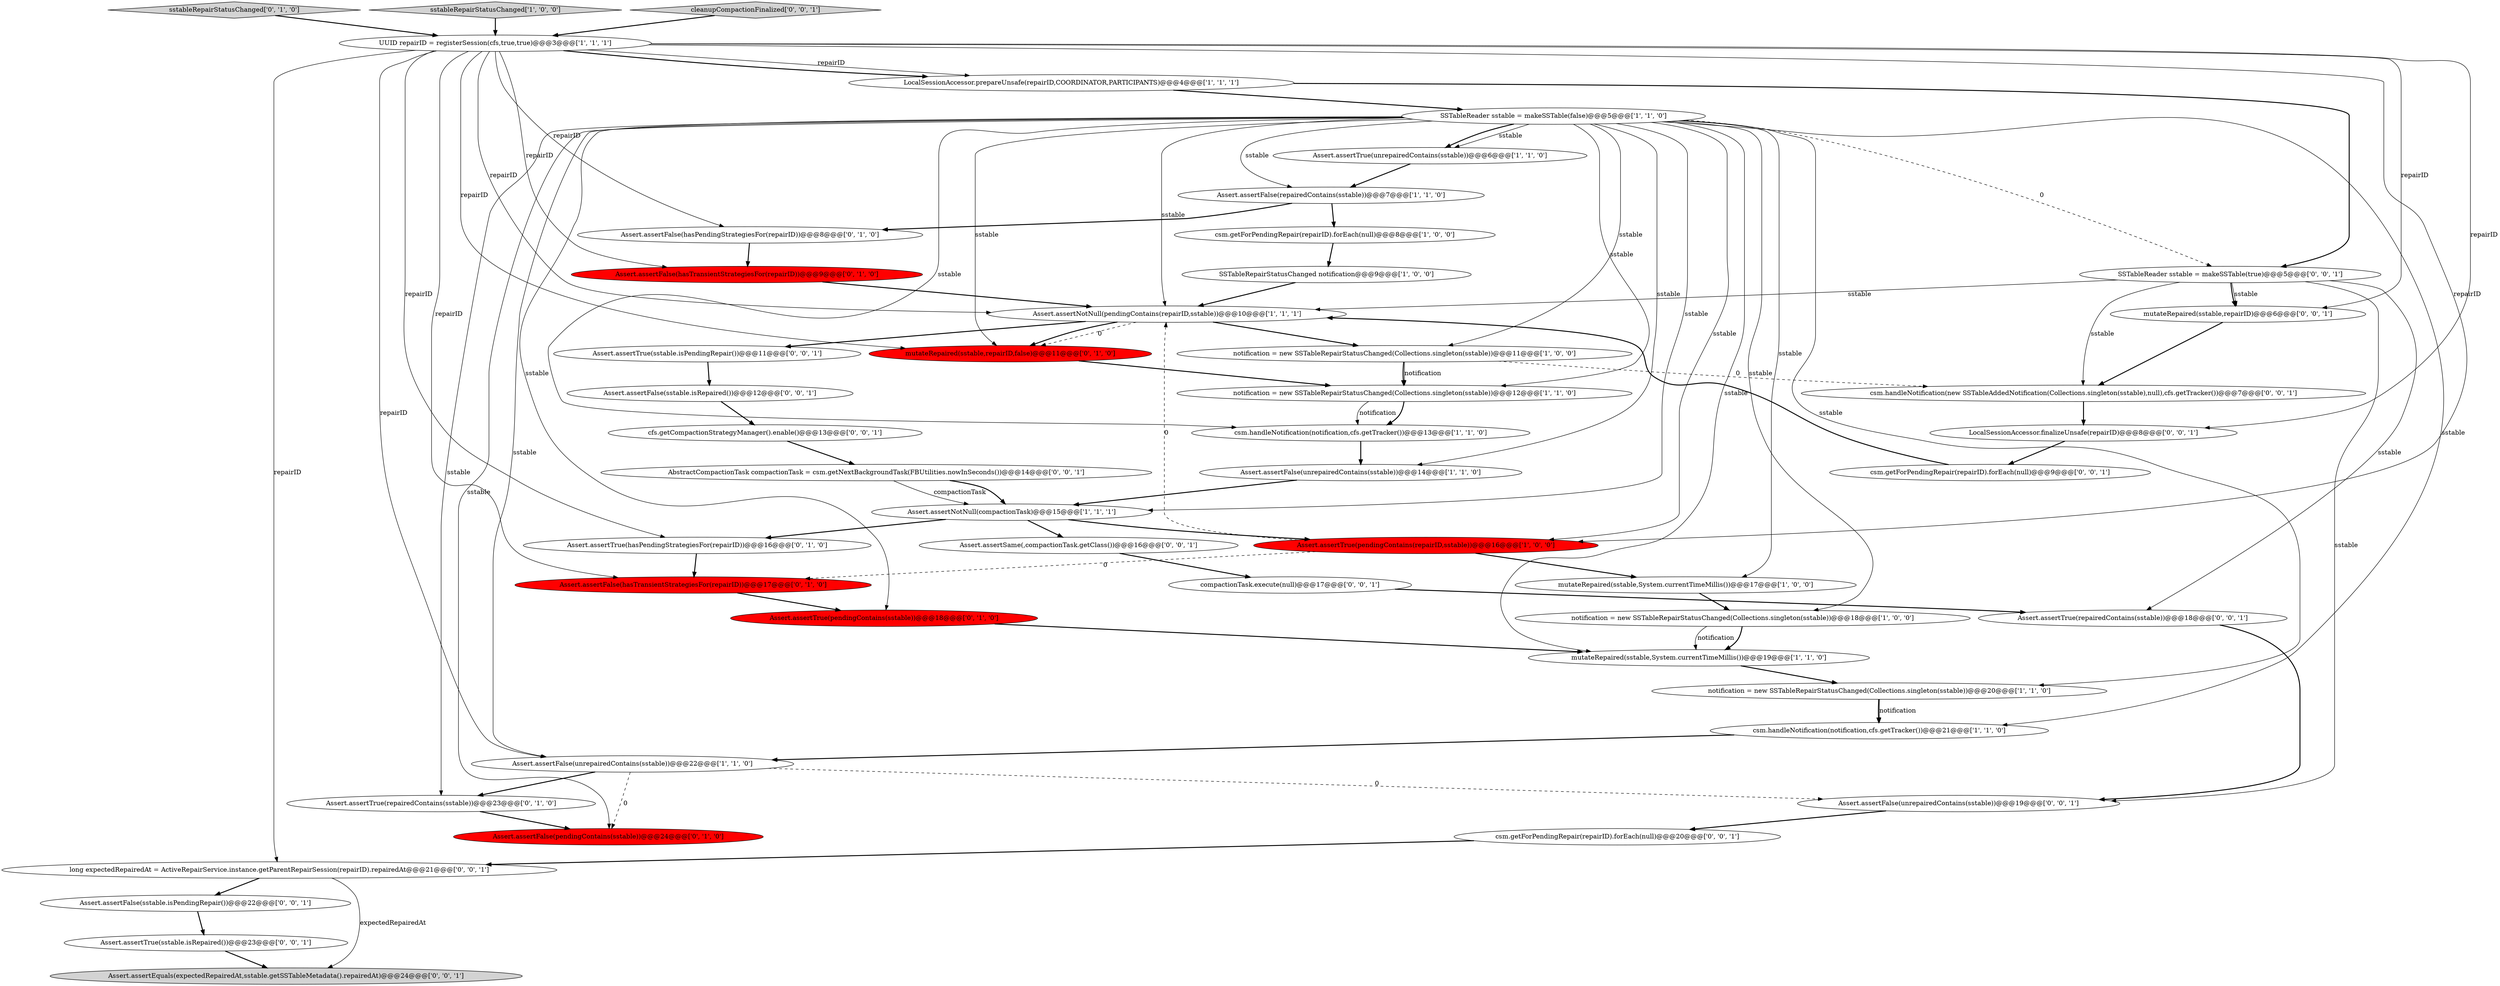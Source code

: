 digraph {
37 [style = filled, label = "Assert.assertTrue(repairedContains(sstable))@@@18@@@['0', '0', '1']", fillcolor = white, shape = ellipse image = "AAA0AAABBB3BBB"];
26 [style = filled, label = "Assert.assertTrue(hasPendingStrategiesFor(repairID))@@@16@@@['0', '1', '0']", fillcolor = white, shape = ellipse image = "AAA0AAABBB2BBB"];
29 [style = filled, label = "Assert.assertFalse(hasTransientStrategiesFor(repairID))@@@17@@@['0', '1', '0']", fillcolor = red, shape = ellipse image = "AAA1AAABBB2BBB"];
2 [style = filled, label = "SSTableRepairStatusChanged notification@@@9@@@['1', '0', '0']", fillcolor = white, shape = ellipse image = "AAA0AAABBB1BBB"];
25 [style = filled, label = "Assert.assertFalse(hasTransientStrategiesFor(repairID))@@@9@@@['0', '1', '0']", fillcolor = red, shape = ellipse image = "AAA1AAABBB2BBB"];
41 [style = filled, label = "Assert.assertSame(,compactionTask.getClass())@@@16@@@['0', '0', '1']", fillcolor = white, shape = ellipse image = "AAA0AAABBB3BBB"];
31 [style = filled, label = "csm.handleNotification(new SSTableAddedNotification(Collections.singleton(sstable),null),cfs.getTracker())@@@7@@@['0', '0', '1']", fillcolor = white, shape = ellipse image = "AAA0AAABBB3BBB"];
22 [style = filled, label = "Assert.assertTrue(repairedContains(sstable))@@@23@@@['0', '1', '0']", fillcolor = white, shape = ellipse image = "AAA0AAABBB2BBB"];
27 [style = filled, label = "sstableRepairStatusChanged['0', '1', '0']", fillcolor = lightgray, shape = diamond image = "AAA0AAABBB2BBB"];
40 [style = filled, label = "Assert.assertFalse(sstable.isPendingRepair())@@@22@@@['0', '0', '1']", fillcolor = white, shape = ellipse image = "AAA0AAABBB3BBB"];
47 [style = filled, label = "Assert.assertTrue(sstable.isRepaired())@@@23@@@['0', '0', '1']", fillcolor = white, shape = ellipse image = "AAA0AAABBB3BBB"];
33 [style = filled, label = "mutateRepaired(sstable,repairID)@@@6@@@['0', '0', '1']", fillcolor = white, shape = ellipse image = "AAA0AAABBB3BBB"];
24 [style = filled, label = "Assert.assertFalse(hasPendingStrategiesFor(repairID))@@@8@@@['0', '1', '0']", fillcolor = white, shape = ellipse image = "AAA0AAABBB2BBB"];
48 [style = filled, label = "Assert.assertFalse(sstable.isRepaired())@@@12@@@['0', '0', '1']", fillcolor = white, shape = ellipse image = "AAA0AAABBB3BBB"];
36 [style = filled, label = "csm.getForPendingRepair(repairID).forEach(null)@@@20@@@['0', '0', '1']", fillcolor = white, shape = ellipse image = "AAA0AAABBB3BBB"];
0 [style = filled, label = "csm.getForPendingRepair(repairID).forEach(null)@@@8@@@['1', '0', '0']", fillcolor = white, shape = ellipse image = "AAA0AAABBB1BBB"];
20 [style = filled, label = "sstableRepairStatusChanged['1', '0', '0']", fillcolor = lightgray, shape = diamond image = "AAA0AAABBB1BBB"];
13 [style = filled, label = "mutateRepaired(sstable,System.currentTimeMillis())@@@17@@@['1', '0', '0']", fillcolor = white, shape = ellipse image = "AAA0AAABBB1BBB"];
9 [style = filled, label = "notification = new SSTableRepairStatusChanged(Collections.singleton(sstable))@@@12@@@['1', '1', '0']", fillcolor = white, shape = ellipse image = "AAA0AAABBB1BBB"];
15 [style = filled, label = "UUID repairID = registerSession(cfs,true,true)@@@3@@@['1', '1', '1']", fillcolor = white, shape = ellipse image = "AAA0AAABBB1BBB"];
19 [style = filled, label = "Assert.assertTrue(pendingContains(repairID,sstable))@@@16@@@['1', '0', '0']", fillcolor = red, shape = ellipse image = "AAA1AAABBB1BBB"];
38 [style = filled, label = "Assert.assertTrue(sstable.isPendingRepair())@@@11@@@['0', '0', '1']", fillcolor = white, shape = ellipse image = "AAA0AAABBB3BBB"];
3 [style = filled, label = "Assert.assertFalse(unrepairedContains(sstable))@@@22@@@['1', '1', '0']", fillcolor = white, shape = ellipse image = "AAA0AAABBB1BBB"];
16 [style = filled, label = "Assert.assertTrue(unrepairedContains(sstable))@@@6@@@['1', '1', '0']", fillcolor = white, shape = ellipse image = "AAA0AAABBB1BBB"];
14 [style = filled, label = "mutateRepaired(sstable,System.currentTimeMillis())@@@19@@@['1', '1', '0']", fillcolor = white, shape = ellipse image = "AAA0AAABBB1BBB"];
46 [style = filled, label = "long expectedRepairedAt = ActiveRepairService.instance.getParentRepairSession(repairID).repairedAt@@@21@@@['0', '0', '1']", fillcolor = white, shape = ellipse image = "AAA0AAABBB3BBB"];
6 [style = filled, label = "csm.handleNotification(notification,cfs.getTracker())@@@13@@@['1', '1', '0']", fillcolor = white, shape = ellipse image = "AAA0AAABBB1BBB"];
30 [style = filled, label = "compactionTask.execute(null)@@@17@@@['0', '0', '1']", fillcolor = white, shape = ellipse image = "AAA0AAABBB3BBB"];
10 [style = filled, label = "Assert.assertFalse(unrepairedContains(sstable))@@@14@@@['1', '1', '0']", fillcolor = white, shape = ellipse image = "AAA0AAABBB1BBB"];
43 [style = filled, label = "SSTableReader sstable = makeSSTable(true)@@@5@@@['0', '0', '1']", fillcolor = white, shape = ellipse image = "AAA0AAABBB3BBB"];
4 [style = filled, label = "LocalSessionAccessor.prepareUnsafe(repairID,COORDINATOR,PARTICIPANTS)@@@4@@@['1', '1', '1']", fillcolor = white, shape = ellipse image = "AAA0AAABBB1BBB"];
28 [style = filled, label = "Assert.assertFalse(pendingContains(sstable))@@@24@@@['0', '1', '0']", fillcolor = red, shape = ellipse image = "AAA1AAABBB2BBB"];
32 [style = filled, label = "LocalSessionAccessor.finalizeUnsafe(repairID)@@@8@@@['0', '0', '1']", fillcolor = white, shape = ellipse image = "AAA0AAABBB3BBB"];
42 [style = filled, label = "Assert.assertFalse(unrepairedContains(sstable))@@@19@@@['0', '0', '1']", fillcolor = white, shape = ellipse image = "AAA0AAABBB3BBB"];
8 [style = filled, label = "notification = new SSTableRepairStatusChanged(Collections.singleton(sstable))@@@20@@@['1', '1', '0']", fillcolor = white, shape = ellipse image = "AAA0AAABBB1BBB"];
44 [style = filled, label = "Assert.assertEquals(expectedRepairedAt,sstable.getSSTableMetadata().repairedAt)@@@24@@@['0', '0', '1']", fillcolor = lightgray, shape = ellipse image = "AAA0AAABBB3BBB"];
1 [style = filled, label = "Assert.assertNotNull(compactionTask)@@@15@@@['1', '1', '1']", fillcolor = white, shape = ellipse image = "AAA0AAABBB1BBB"];
35 [style = filled, label = "csm.getForPendingRepair(repairID).forEach(null)@@@9@@@['0', '0', '1']", fillcolor = white, shape = ellipse image = "AAA0AAABBB3BBB"];
39 [style = filled, label = "AbstractCompactionTask compactionTask = csm.getNextBackgroundTask(FBUtilities.nowInSeconds())@@@14@@@['0', '0', '1']", fillcolor = white, shape = ellipse image = "AAA0AAABBB3BBB"];
34 [style = filled, label = "cfs.getCompactionStrategyManager().enable()@@@13@@@['0', '0', '1']", fillcolor = white, shape = ellipse image = "AAA0AAABBB3BBB"];
21 [style = filled, label = "mutateRepaired(sstable,repairID,false)@@@11@@@['0', '1', '0']", fillcolor = red, shape = ellipse image = "AAA1AAABBB2BBB"];
5 [style = filled, label = "notification = new SSTableRepairStatusChanged(Collections.singleton(sstable))@@@11@@@['1', '0', '0']", fillcolor = white, shape = ellipse image = "AAA0AAABBB1BBB"];
17 [style = filled, label = "csm.handleNotification(notification,cfs.getTracker())@@@21@@@['1', '1', '0']", fillcolor = white, shape = ellipse image = "AAA0AAABBB1BBB"];
7 [style = filled, label = "Assert.assertNotNull(pendingContains(repairID,sstable))@@@10@@@['1', '1', '1']", fillcolor = white, shape = ellipse image = "AAA0AAABBB1BBB"];
12 [style = filled, label = "SSTableReader sstable = makeSSTable(false)@@@5@@@['1', '1', '0']", fillcolor = white, shape = ellipse image = "AAA0AAABBB1BBB"];
45 [style = filled, label = "cleanupCompactionFinalized['0', '0', '1']", fillcolor = lightgray, shape = diamond image = "AAA0AAABBB3BBB"];
18 [style = filled, label = "Assert.assertFalse(repairedContains(sstable))@@@7@@@['1', '1', '0']", fillcolor = white, shape = ellipse image = "AAA0AAABBB1BBB"];
11 [style = filled, label = "notification = new SSTableRepairStatusChanged(Collections.singleton(sstable))@@@18@@@['1', '0', '0']", fillcolor = white, shape = ellipse image = "AAA0AAABBB1BBB"];
23 [style = filled, label = "Assert.assertTrue(pendingContains(sstable))@@@18@@@['0', '1', '0']", fillcolor = red, shape = ellipse image = "AAA1AAABBB2BBB"];
32->35 [style = bold, label=""];
5->9 [style = solid, label="notification"];
5->9 [style = bold, label=""];
11->14 [style = bold, label=""];
12->11 [style = solid, label="sstable"];
12->10 [style = solid, label="sstable"];
12->7 [style = solid, label="sstable"];
12->16 [style = solid, label="sstable"];
19->7 [style = dashed, label="0"];
27->15 [style = bold, label=""];
15->46 [style = solid, label="repairID"];
9->6 [style = bold, label=""];
12->43 [style = dashed, label="0"];
15->29 [style = solid, label="repairID"];
12->14 [style = solid, label="sstable"];
40->47 [style = bold, label=""];
20->15 [style = bold, label=""];
48->34 [style = bold, label=""];
35->7 [style = bold, label=""];
18->0 [style = bold, label=""];
12->22 [style = solid, label="sstable"];
7->21 [style = dashed, label="0"];
1->41 [style = bold, label=""];
12->8 [style = solid, label="sstable"];
46->44 [style = solid, label="expectedRepairedAt"];
15->26 [style = solid, label="repairID"];
29->23 [style = bold, label=""];
15->24 [style = solid, label="repairID"];
12->19 [style = solid, label="sstable"];
15->33 [style = solid, label="repairID"];
25->7 [style = bold, label=""];
15->25 [style = solid, label="repairID"];
13->11 [style = bold, label=""];
12->6 [style = solid, label="sstable"];
23->14 [style = bold, label=""];
8->17 [style = bold, label=""];
9->6 [style = solid, label="notification"];
36->46 [style = bold, label=""];
7->5 [style = bold, label=""];
21->9 [style = bold, label=""];
41->30 [style = bold, label=""];
19->13 [style = bold, label=""];
8->17 [style = solid, label="notification"];
11->14 [style = solid, label="notification"];
43->33 [style = bold, label=""];
47->44 [style = bold, label=""];
12->17 [style = solid, label="sstable"];
14->8 [style = bold, label=""];
46->40 [style = bold, label=""];
1->19 [style = bold, label=""];
10->1 [style = bold, label=""];
12->23 [style = solid, label="sstable"];
15->19 [style = solid, label="repairID"];
18->24 [style = bold, label=""];
16->18 [style = bold, label=""];
3->28 [style = dashed, label="0"];
12->18 [style = solid, label="sstable"];
45->15 [style = bold, label=""];
31->32 [style = bold, label=""];
12->13 [style = solid, label="sstable"];
43->42 [style = solid, label="sstable"];
39->1 [style = solid, label="compactionTask"];
22->28 [style = bold, label=""];
12->21 [style = solid, label="sstable"];
43->7 [style = solid, label="sstable"];
38->48 [style = bold, label=""];
15->4 [style = solid, label="repairID"];
12->3 [style = solid, label="sstable"];
15->32 [style = solid, label="repairID"];
24->25 [style = bold, label=""];
6->10 [style = bold, label=""];
34->39 [style = bold, label=""];
17->3 [style = bold, label=""];
5->31 [style = dashed, label="0"];
4->12 [style = bold, label=""];
39->1 [style = bold, label=""];
37->42 [style = bold, label=""];
43->37 [style = solid, label="sstable"];
4->43 [style = bold, label=""];
12->9 [style = solid, label="sstable"];
26->29 [style = bold, label=""];
0->2 [style = bold, label=""];
19->29 [style = dashed, label="0"];
12->16 [style = bold, label=""];
30->37 [style = bold, label=""];
12->28 [style = solid, label="sstable"];
42->36 [style = bold, label=""];
1->26 [style = bold, label=""];
3->22 [style = bold, label=""];
12->1 [style = solid, label="sstable"];
7->38 [style = bold, label=""];
15->7 [style = solid, label="repairID"];
43->31 [style = solid, label="sstable"];
12->5 [style = solid, label="sstable"];
15->21 [style = solid, label="repairID"];
15->4 [style = bold, label=""];
7->21 [style = bold, label=""];
33->31 [style = bold, label=""];
15->3 [style = solid, label="repairID"];
2->7 [style = bold, label=""];
43->33 [style = solid, label="sstable"];
3->42 [style = dashed, label="0"];
}
